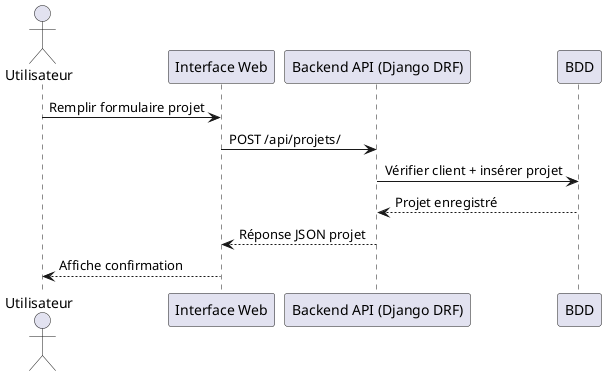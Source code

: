 @startuml
actor Utilisateur
participant "Interface Web" as Web
participant "Backend API (Django DRF)" as API
participant "BDD" as DB

Utilisateur -> Web : Remplir formulaire projet
Web -> API : POST /api/projets/
API -> DB : Vérifier client + insérer projet
DB --> API : Projet enregistré
API --> Web : Réponse JSON projet
Web --> Utilisateur : Affiche confirmation
@enduml
    
